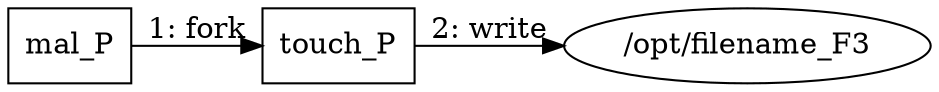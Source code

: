 digraph "T1070.006" {
rankdir="LR"
size="9"
fixedsize="false"
splines="true"
nodesep=0.3
ranksep=0
fontsize=10
overlap="scalexy"
engine= "neato"
	"mal_P" [node_type=Process shape=box]
	"touch_P" [node_type=Process shape=box]
	"/opt/filename_F3" [node_type=File shape=ellipse]
	"mal_P" -> "touch_P" [label="1: fork"]
	"touch_P" -> "/opt/filename_F3" [label="2: write"]
}
